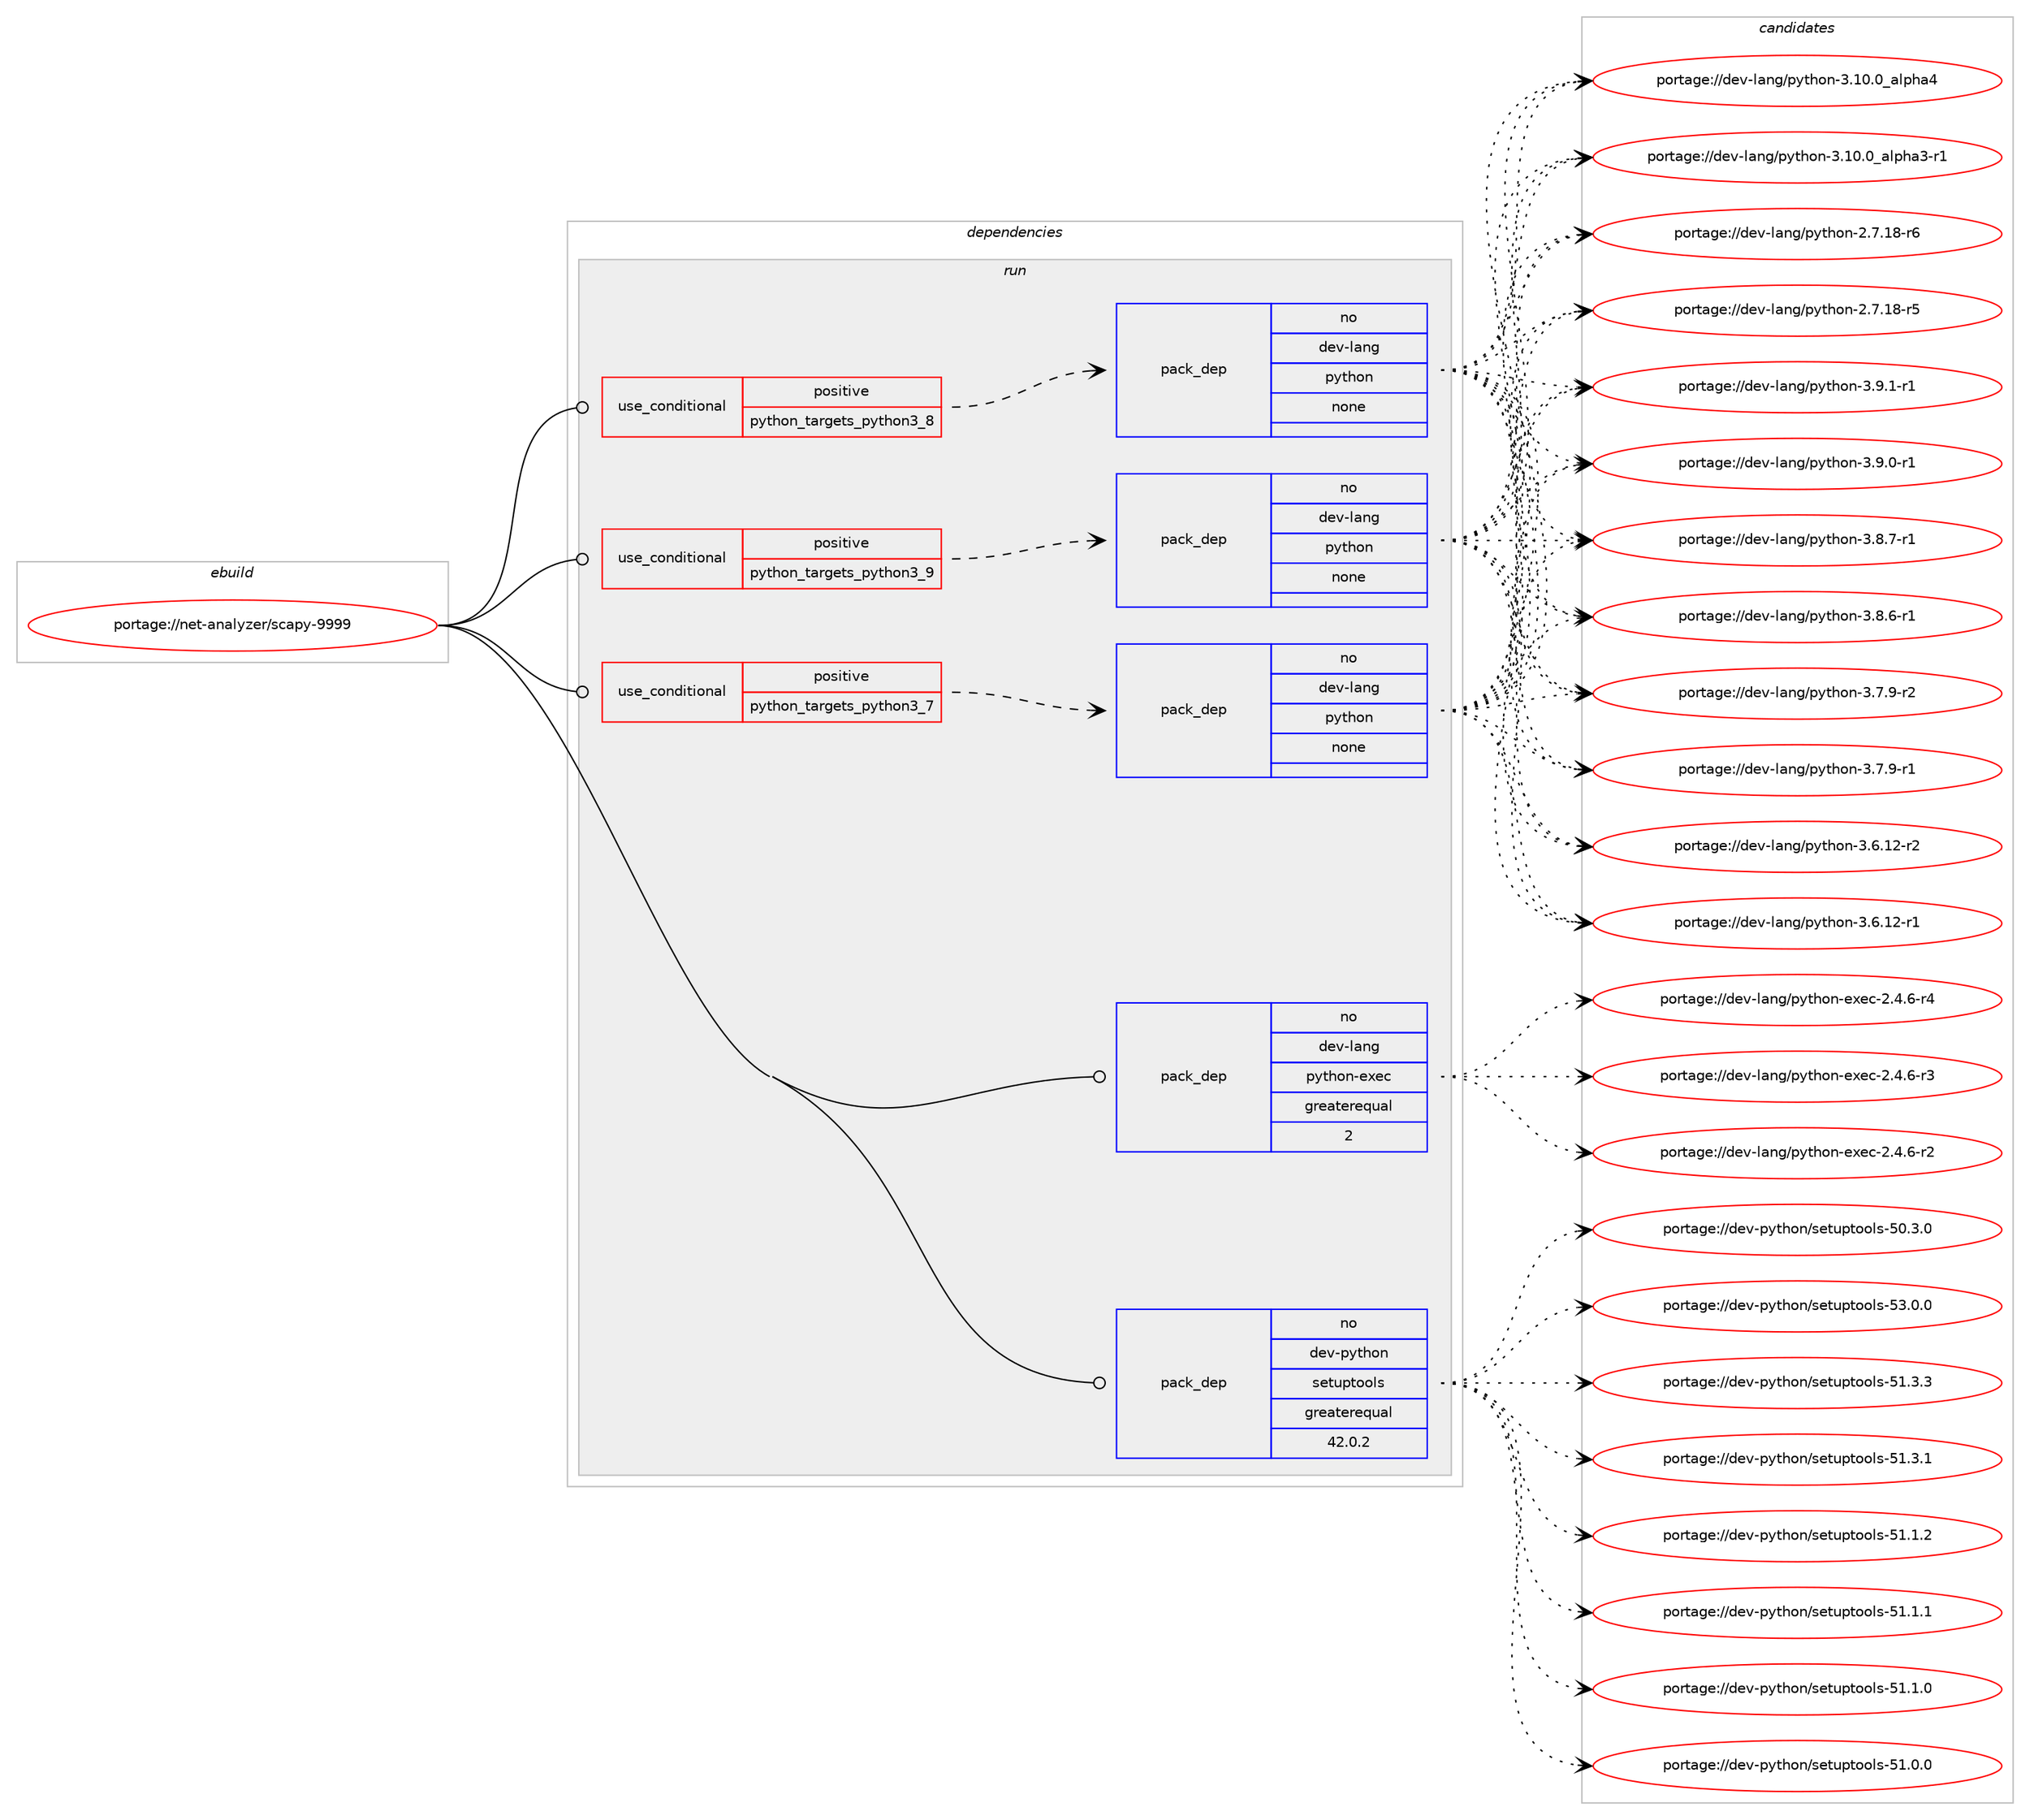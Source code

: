 digraph prolog {

# *************
# Graph options
# *************

newrank=true;
concentrate=true;
compound=true;
graph [rankdir=LR,fontname=Helvetica,fontsize=10,ranksep=1.5];#, ranksep=2.5, nodesep=0.2];
edge  [arrowhead=vee];
node  [fontname=Helvetica,fontsize=10];

# **********
# The ebuild
# **********

subgraph cluster_leftcol {
color=gray;
rank=same;
label=<<i>ebuild</i>>;
id [label="portage://net-analyzer/scapy-9999", color=red, width=4, href="../net-analyzer/scapy-9999.svg"];
}

# ****************
# The dependencies
# ****************

subgraph cluster_midcol {
color=gray;
label=<<i>dependencies</i>>;
subgraph cluster_compile {
fillcolor="#eeeeee";
style=filled;
label=<<i>compile</i>>;
}
subgraph cluster_compileandrun {
fillcolor="#eeeeee";
style=filled;
label=<<i>compile and run</i>>;
}
subgraph cluster_run {
fillcolor="#eeeeee";
style=filled;
label=<<i>run</i>>;
subgraph cond9760 {
dependency31657 [label=<<TABLE BORDER="0" CELLBORDER="1" CELLSPACING="0" CELLPADDING="4"><TR><TD ROWSPAN="3" CELLPADDING="10">use_conditional</TD></TR><TR><TD>positive</TD></TR><TR><TD>python_targets_python3_7</TD></TR></TABLE>>, shape=none, color=red];
subgraph pack21626 {
dependency31658 [label=<<TABLE BORDER="0" CELLBORDER="1" CELLSPACING="0" CELLPADDING="4" WIDTH="220"><TR><TD ROWSPAN="6" CELLPADDING="30">pack_dep</TD></TR><TR><TD WIDTH="110">no</TD></TR><TR><TD>dev-lang</TD></TR><TR><TD>python</TD></TR><TR><TD>none</TD></TR><TR><TD></TD></TR></TABLE>>, shape=none, color=blue];
}
dependency31657:e -> dependency31658:w [weight=20,style="dashed",arrowhead="vee"];
}
id:e -> dependency31657:w [weight=20,style="solid",arrowhead="odot"];
subgraph cond9761 {
dependency31659 [label=<<TABLE BORDER="0" CELLBORDER="1" CELLSPACING="0" CELLPADDING="4"><TR><TD ROWSPAN="3" CELLPADDING="10">use_conditional</TD></TR><TR><TD>positive</TD></TR><TR><TD>python_targets_python3_8</TD></TR></TABLE>>, shape=none, color=red];
subgraph pack21627 {
dependency31660 [label=<<TABLE BORDER="0" CELLBORDER="1" CELLSPACING="0" CELLPADDING="4" WIDTH="220"><TR><TD ROWSPAN="6" CELLPADDING="30">pack_dep</TD></TR><TR><TD WIDTH="110">no</TD></TR><TR><TD>dev-lang</TD></TR><TR><TD>python</TD></TR><TR><TD>none</TD></TR><TR><TD></TD></TR></TABLE>>, shape=none, color=blue];
}
dependency31659:e -> dependency31660:w [weight=20,style="dashed",arrowhead="vee"];
}
id:e -> dependency31659:w [weight=20,style="solid",arrowhead="odot"];
subgraph cond9762 {
dependency31661 [label=<<TABLE BORDER="0" CELLBORDER="1" CELLSPACING="0" CELLPADDING="4"><TR><TD ROWSPAN="3" CELLPADDING="10">use_conditional</TD></TR><TR><TD>positive</TD></TR><TR><TD>python_targets_python3_9</TD></TR></TABLE>>, shape=none, color=red];
subgraph pack21628 {
dependency31662 [label=<<TABLE BORDER="0" CELLBORDER="1" CELLSPACING="0" CELLPADDING="4" WIDTH="220"><TR><TD ROWSPAN="6" CELLPADDING="30">pack_dep</TD></TR><TR><TD WIDTH="110">no</TD></TR><TR><TD>dev-lang</TD></TR><TR><TD>python</TD></TR><TR><TD>none</TD></TR><TR><TD></TD></TR></TABLE>>, shape=none, color=blue];
}
dependency31661:e -> dependency31662:w [weight=20,style="dashed",arrowhead="vee"];
}
id:e -> dependency31661:w [weight=20,style="solid",arrowhead="odot"];
subgraph pack21629 {
dependency31663 [label=<<TABLE BORDER="0" CELLBORDER="1" CELLSPACING="0" CELLPADDING="4" WIDTH="220"><TR><TD ROWSPAN="6" CELLPADDING="30">pack_dep</TD></TR><TR><TD WIDTH="110">no</TD></TR><TR><TD>dev-lang</TD></TR><TR><TD>python-exec</TD></TR><TR><TD>greaterequal</TD></TR><TR><TD>2</TD></TR></TABLE>>, shape=none, color=blue];
}
id:e -> dependency31663:w [weight=20,style="solid",arrowhead="odot"];
subgraph pack21630 {
dependency31664 [label=<<TABLE BORDER="0" CELLBORDER="1" CELLSPACING="0" CELLPADDING="4" WIDTH="220"><TR><TD ROWSPAN="6" CELLPADDING="30">pack_dep</TD></TR><TR><TD WIDTH="110">no</TD></TR><TR><TD>dev-python</TD></TR><TR><TD>setuptools</TD></TR><TR><TD>greaterequal</TD></TR><TR><TD>42.0.2</TD></TR></TABLE>>, shape=none, color=blue];
}
id:e -> dependency31664:w [weight=20,style="solid",arrowhead="odot"];
}
}

# **************
# The candidates
# **************

subgraph cluster_choices {
rank=same;
color=gray;
label=<<i>candidates</i>>;

subgraph choice21626 {
color=black;
nodesep=1;
choice1001011184510897110103471121211161041111104551465746494511449 [label="portage://dev-lang/python-3.9.1-r1", color=red, width=4,href="../dev-lang/python-3.9.1-r1.svg"];
choice1001011184510897110103471121211161041111104551465746484511449 [label="portage://dev-lang/python-3.9.0-r1", color=red, width=4,href="../dev-lang/python-3.9.0-r1.svg"];
choice1001011184510897110103471121211161041111104551465646554511449 [label="portage://dev-lang/python-3.8.7-r1", color=red, width=4,href="../dev-lang/python-3.8.7-r1.svg"];
choice1001011184510897110103471121211161041111104551465646544511449 [label="portage://dev-lang/python-3.8.6-r1", color=red, width=4,href="../dev-lang/python-3.8.6-r1.svg"];
choice1001011184510897110103471121211161041111104551465546574511450 [label="portage://dev-lang/python-3.7.9-r2", color=red, width=4,href="../dev-lang/python-3.7.9-r2.svg"];
choice1001011184510897110103471121211161041111104551465546574511449 [label="portage://dev-lang/python-3.7.9-r1", color=red, width=4,href="../dev-lang/python-3.7.9-r1.svg"];
choice100101118451089711010347112121116104111110455146544649504511450 [label="portage://dev-lang/python-3.6.12-r2", color=red, width=4,href="../dev-lang/python-3.6.12-r2.svg"];
choice100101118451089711010347112121116104111110455146544649504511449 [label="portage://dev-lang/python-3.6.12-r1", color=red, width=4,href="../dev-lang/python-3.6.12-r1.svg"];
choice1001011184510897110103471121211161041111104551464948464895971081121049752 [label="portage://dev-lang/python-3.10.0_alpha4", color=red, width=4,href="../dev-lang/python-3.10.0_alpha4.svg"];
choice10010111845108971101034711212111610411111045514649484648959710811210497514511449 [label="portage://dev-lang/python-3.10.0_alpha3-r1", color=red, width=4,href="../dev-lang/python-3.10.0_alpha3-r1.svg"];
choice100101118451089711010347112121116104111110455046554649564511454 [label="portage://dev-lang/python-2.7.18-r6", color=red, width=4,href="../dev-lang/python-2.7.18-r6.svg"];
choice100101118451089711010347112121116104111110455046554649564511453 [label="portage://dev-lang/python-2.7.18-r5", color=red, width=4,href="../dev-lang/python-2.7.18-r5.svg"];
dependency31658:e -> choice1001011184510897110103471121211161041111104551465746494511449:w [style=dotted,weight="100"];
dependency31658:e -> choice1001011184510897110103471121211161041111104551465746484511449:w [style=dotted,weight="100"];
dependency31658:e -> choice1001011184510897110103471121211161041111104551465646554511449:w [style=dotted,weight="100"];
dependency31658:e -> choice1001011184510897110103471121211161041111104551465646544511449:w [style=dotted,weight="100"];
dependency31658:e -> choice1001011184510897110103471121211161041111104551465546574511450:w [style=dotted,weight="100"];
dependency31658:e -> choice1001011184510897110103471121211161041111104551465546574511449:w [style=dotted,weight="100"];
dependency31658:e -> choice100101118451089711010347112121116104111110455146544649504511450:w [style=dotted,weight="100"];
dependency31658:e -> choice100101118451089711010347112121116104111110455146544649504511449:w [style=dotted,weight="100"];
dependency31658:e -> choice1001011184510897110103471121211161041111104551464948464895971081121049752:w [style=dotted,weight="100"];
dependency31658:e -> choice10010111845108971101034711212111610411111045514649484648959710811210497514511449:w [style=dotted,weight="100"];
dependency31658:e -> choice100101118451089711010347112121116104111110455046554649564511454:w [style=dotted,weight="100"];
dependency31658:e -> choice100101118451089711010347112121116104111110455046554649564511453:w [style=dotted,weight="100"];
}
subgraph choice21627 {
color=black;
nodesep=1;
choice1001011184510897110103471121211161041111104551465746494511449 [label="portage://dev-lang/python-3.9.1-r1", color=red, width=4,href="../dev-lang/python-3.9.1-r1.svg"];
choice1001011184510897110103471121211161041111104551465746484511449 [label="portage://dev-lang/python-3.9.0-r1", color=red, width=4,href="../dev-lang/python-3.9.0-r1.svg"];
choice1001011184510897110103471121211161041111104551465646554511449 [label="portage://dev-lang/python-3.8.7-r1", color=red, width=4,href="../dev-lang/python-3.8.7-r1.svg"];
choice1001011184510897110103471121211161041111104551465646544511449 [label="portage://dev-lang/python-3.8.6-r1", color=red, width=4,href="../dev-lang/python-3.8.6-r1.svg"];
choice1001011184510897110103471121211161041111104551465546574511450 [label="portage://dev-lang/python-3.7.9-r2", color=red, width=4,href="../dev-lang/python-3.7.9-r2.svg"];
choice1001011184510897110103471121211161041111104551465546574511449 [label="portage://dev-lang/python-3.7.9-r1", color=red, width=4,href="../dev-lang/python-3.7.9-r1.svg"];
choice100101118451089711010347112121116104111110455146544649504511450 [label="portage://dev-lang/python-3.6.12-r2", color=red, width=4,href="../dev-lang/python-3.6.12-r2.svg"];
choice100101118451089711010347112121116104111110455146544649504511449 [label="portage://dev-lang/python-3.6.12-r1", color=red, width=4,href="../dev-lang/python-3.6.12-r1.svg"];
choice1001011184510897110103471121211161041111104551464948464895971081121049752 [label="portage://dev-lang/python-3.10.0_alpha4", color=red, width=4,href="../dev-lang/python-3.10.0_alpha4.svg"];
choice10010111845108971101034711212111610411111045514649484648959710811210497514511449 [label="portage://dev-lang/python-3.10.0_alpha3-r1", color=red, width=4,href="../dev-lang/python-3.10.0_alpha3-r1.svg"];
choice100101118451089711010347112121116104111110455046554649564511454 [label="portage://dev-lang/python-2.7.18-r6", color=red, width=4,href="../dev-lang/python-2.7.18-r6.svg"];
choice100101118451089711010347112121116104111110455046554649564511453 [label="portage://dev-lang/python-2.7.18-r5", color=red, width=4,href="../dev-lang/python-2.7.18-r5.svg"];
dependency31660:e -> choice1001011184510897110103471121211161041111104551465746494511449:w [style=dotted,weight="100"];
dependency31660:e -> choice1001011184510897110103471121211161041111104551465746484511449:w [style=dotted,weight="100"];
dependency31660:e -> choice1001011184510897110103471121211161041111104551465646554511449:w [style=dotted,weight="100"];
dependency31660:e -> choice1001011184510897110103471121211161041111104551465646544511449:w [style=dotted,weight="100"];
dependency31660:e -> choice1001011184510897110103471121211161041111104551465546574511450:w [style=dotted,weight="100"];
dependency31660:e -> choice1001011184510897110103471121211161041111104551465546574511449:w [style=dotted,weight="100"];
dependency31660:e -> choice100101118451089711010347112121116104111110455146544649504511450:w [style=dotted,weight="100"];
dependency31660:e -> choice100101118451089711010347112121116104111110455146544649504511449:w [style=dotted,weight="100"];
dependency31660:e -> choice1001011184510897110103471121211161041111104551464948464895971081121049752:w [style=dotted,weight="100"];
dependency31660:e -> choice10010111845108971101034711212111610411111045514649484648959710811210497514511449:w [style=dotted,weight="100"];
dependency31660:e -> choice100101118451089711010347112121116104111110455046554649564511454:w [style=dotted,weight="100"];
dependency31660:e -> choice100101118451089711010347112121116104111110455046554649564511453:w [style=dotted,weight="100"];
}
subgraph choice21628 {
color=black;
nodesep=1;
choice1001011184510897110103471121211161041111104551465746494511449 [label="portage://dev-lang/python-3.9.1-r1", color=red, width=4,href="../dev-lang/python-3.9.1-r1.svg"];
choice1001011184510897110103471121211161041111104551465746484511449 [label="portage://dev-lang/python-3.9.0-r1", color=red, width=4,href="../dev-lang/python-3.9.0-r1.svg"];
choice1001011184510897110103471121211161041111104551465646554511449 [label="portage://dev-lang/python-3.8.7-r1", color=red, width=4,href="../dev-lang/python-3.8.7-r1.svg"];
choice1001011184510897110103471121211161041111104551465646544511449 [label="portage://dev-lang/python-3.8.6-r1", color=red, width=4,href="../dev-lang/python-3.8.6-r1.svg"];
choice1001011184510897110103471121211161041111104551465546574511450 [label="portage://dev-lang/python-3.7.9-r2", color=red, width=4,href="../dev-lang/python-3.7.9-r2.svg"];
choice1001011184510897110103471121211161041111104551465546574511449 [label="portage://dev-lang/python-3.7.9-r1", color=red, width=4,href="../dev-lang/python-3.7.9-r1.svg"];
choice100101118451089711010347112121116104111110455146544649504511450 [label="portage://dev-lang/python-3.6.12-r2", color=red, width=4,href="../dev-lang/python-3.6.12-r2.svg"];
choice100101118451089711010347112121116104111110455146544649504511449 [label="portage://dev-lang/python-3.6.12-r1", color=red, width=4,href="../dev-lang/python-3.6.12-r1.svg"];
choice1001011184510897110103471121211161041111104551464948464895971081121049752 [label="portage://dev-lang/python-3.10.0_alpha4", color=red, width=4,href="../dev-lang/python-3.10.0_alpha4.svg"];
choice10010111845108971101034711212111610411111045514649484648959710811210497514511449 [label="portage://dev-lang/python-3.10.0_alpha3-r1", color=red, width=4,href="../dev-lang/python-3.10.0_alpha3-r1.svg"];
choice100101118451089711010347112121116104111110455046554649564511454 [label="portage://dev-lang/python-2.7.18-r6", color=red, width=4,href="../dev-lang/python-2.7.18-r6.svg"];
choice100101118451089711010347112121116104111110455046554649564511453 [label="portage://dev-lang/python-2.7.18-r5", color=red, width=4,href="../dev-lang/python-2.7.18-r5.svg"];
dependency31662:e -> choice1001011184510897110103471121211161041111104551465746494511449:w [style=dotted,weight="100"];
dependency31662:e -> choice1001011184510897110103471121211161041111104551465746484511449:w [style=dotted,weight="100"];
dependency31662:e -> choice1001011184510897110103471121211161041111104551465646554511449:w [style=dotted,weight="100"];
dependency31662:e -> choice1001011184510897110103471121211161041111104551465646544511449:w [style=dotted,weight="100"];
dependency31662:e -> choice1001011184510897110103471121211161041111104551465546574511450:w [style=dotted,weight="100"];
dependency31662:e -> choice1001011184510897110103471121211161041111104551465546574511449:w [style=dotted,weight="100"];
dependency31662:e -> choice100101118451089711010347112121116104111110455146544649504511450:w [style=dotted,weight="100"];
dependency31662:e -> choice100101118451089711010347112121116104111110455146544649504511449:w [style=dotted,weight="100"];
dependency31662:e -> choice1001011184510897110103471121211161041111104551464948464895971081121049752:w [style=dotted,weight="100"];
dependency31662:e -> choice10010111845108971101034711212111610411111045514649484648959710811210497514511449:w [style=dotted,weight="100"];
dependency31662:e -> choice100101118451089711010347112121116104111110455046554649564511454:w [style=dotted,weight="100"];
dependency31662:e -> choice100101118451089711010347112121116104111110455046554649564511453:w [style=dotted,weight="100"];
}
subgraph choice21629 {
color=black;
nodesep=1;
choice10010111845108971101034711212111610411111045101120101994550465246544511452 [label="portage://dev-lang/python-exec-2.4.6-r4", color=red, width=4,href="../dev-lang/python-exec-2.4.6-r4.svg"];
choice10010111845108971101034711212111610411111045101120101994550465246544511451 [label="portage://dev-lang/python-exec-2.4.6-r3", color=red, width=4,href="../dev-lang/python-exec-2.4.6-r3.svg"];
choice10010111845108971101034711212111610411111045101120101994550465246544511450 [label="portage://dev-lang/python-exec-2.4.6-r2", color=red, width=4,href="../dev-lang/python-exec-2.4.6-r2.svg"];
dependency31663:e -> choice10010111845108971101034711212111610411111045101120101994550465246544511452:w [style=dotted,weight="100"];
dependency31663:e -> choice10010111845108971101034711212111610411111045101120101994550465246544511451:w [style=dotted,weight="100"];
dependency31663:e -> choice10010111845108971101034711212111610411111045101120101994550465246544511450:w [style=dotted,weight="100"];
}
subgraph choice21630 {
color=black;
nodesep=1;
choice100101118451121211161041111104711510111611711211611111110811545535146484648 [label="portage://dev-python/setuptools-53.0.0", color=red, width=4,href="../dev-python/setuptools-53.0.0.svg"];
choice100101118451121211161041111104711510111611711211611111110811545534946514651 [label="portage://dev-python/setuptools-51.3.3", color=red, width=4,href="../dev-python/setuptools-51.3.3.svg"];
choice100101118451121211161041111104711510111611711211611111110811545534946514649 [label="portage://dev-python/setuptools-51.3.1", color=red, width=4,href="../dev-python/setuptools-51.3.1.svg"];
choice100101118451121211161041111104711510111611711211611111110811545534946494650 [label="portage://dev-python/setuptools-51.1.2", color=red, width=4,href="../dev-python/setuptools-51.1.2.svg"];
choice100101118451121211161041111104711510111611711211611111110811545534946494649 [label="portage://dev-python/setuptools-51.1.1", color=red, width=4,href="../dev-python/setuptools-51.1.1.svg"];
choice100101118451121211161041111104711510111611711211611111110811545534946494648 [label="portage://dev-python/setuptools-51.1.0", color=red, width=4,href="../dev-python/setuptools-51.1.0.svg"];
choice100101118451121211161041111104711510111611711211611111110811545534946484648 [label="portage://dev-python/setuptools-51.0.0", color=red, width=4,href="../dev-python/setuptools-51.0.0.svg"];
choice100101118451121211161041111104711510111611711211611111110811545534846514648 [label="portage://dev-python/setuptools-50.3.0", color=red, width=4,href="../dev-python/setuptools-50.3.0.svg"];
dependency31664:e -> choice100101118451121211161041111104711510111611711211611111110811545535146484648:w [style=dotted,weight="100"];
dependency31664:e -> choice100101118451121211161041111104711510111611711211611111110811545534946514651:w [style=dotted,weight="100"];
dependency31664:e -> choice100101118451121211161041111104711510111611711211611111110811545534946514649:w [style=dotted,weight="100"];
dependency31664:e -> choice100101118451121211161041111104711510111611711211611111110811545534946494650:w [style=dotted,weight="100"];
dependency31664:e -> choice100101118451121211161041111104711510111611711211611111110811545534946494649:w [style=dotted,weight="100"];
dependency31664:e -> choice100101118451121211161041111104711510111611711211611111110811545534946494648:w [style=dotted,weight="100"];
dependency31664:e -> choice100101118451121211161041111104711510111611711211611111110811545534946484648:w [style=dotted,weight="100"];
dependency31664:e -> choice100101118451121211161041111104711510111611711211611111110811545534846514648:w [style=dotted,weight="100"];
}
}

}
